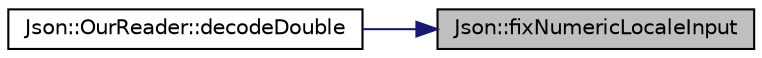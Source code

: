 digraph "Json::fixNumericLocaleInput"
{
 // LATEX_PDF_SIZE
  edge [fontname="Helvetica",fontsize="10",labelfontname="Helvetica",labelfontsize="10"];
  node [fontname="Helvetica",fontsize="10",shape=record];
  rankdir="RL";
  Node1 [label="Json::fixNumericLocaleInput",height=0.2,width=0.4,color="black", fillcolor="grey75", style="filled", fontcolor="black",tooltip=" "];
  Node1 -> Node2 [dir="back",color="midnightblue",fontsize="10",style="solid",fontname="Helvetica"];
  Node2 [label="Json::OurReader::decodeDouble",height=0.2,width=0.4,color="black", fillcolor="white", style="filled",URL="$class_json_1_1_our_reader.html#aa5c15a8cd32754f07430dedba3d1308e",tooltip=" "];
}
